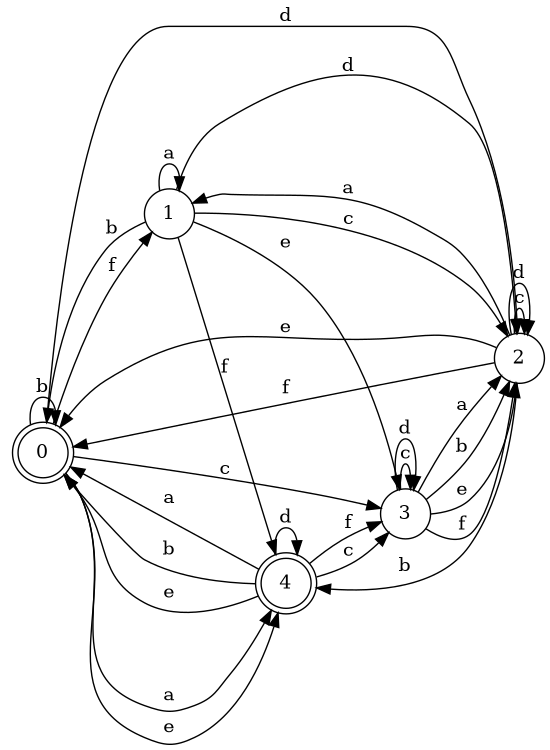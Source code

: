 digraph n4_3 {
__start0 [label="" shape="none"];

rankdir=LR;
size="8,5";

s0 [style="rounded,filled", color="black", fillcolor="white" shape="doublecircle", label="0"];
s1 [style="filled", color="black", fillcolor="white" shape="circle", label="1"];
s2 [style="filled", color="black", fillcolor="white" shape="circle", label="2"];
s3 [style="filled", color="black", fillcolor="white" shape="circle", label="3"];
s4 [style="rounded,filled", color="black", fillcolor="white" shape="doublecircle", label="4"];
s0 -> s4 [label="a"];
s0 -> s0 [label="b"];
s0 -> s3 [label="c"];
s0 -> s2 [label="d"];
s0 -> s4 [label="e"];
s0 -> s1 [label="f"];
s1 -> s1 [label="a"];
s1 -> s0 [label="b"];
s1 -> s2 [label="c"];
s1 -> s2 [label="d"];
s1 -> s3 [label="e"];
s1 -> s4 [label="f"];
s2 -> s1 [label="a"];
s2 -> s4 [label="b"];
s2 -> s2 [label="c"];
s2 -> s2 [label="d"];
s2 -> s0 [label="e"];
s2 -> s0 [label="f"];
s3 -> s2 [label="a"];
s3 -> s2 [label="b"];
s3 -> s3 [label="c"];
s3 -> s3 [label="d"];
s3 -> s2 [label="e"];
s3 -> s2 [label="f"];
s4 -> s0 [label="a"];
s4 -> s0 [label="b"];
s4 -> s3 [label="c"];
s4 -> s4 [label="d"];
s4 -> s0 [label="e"];
s4 -> s3 [label="f"];

}